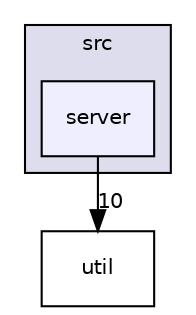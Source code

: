 digraph "/home/runner/work/feup-sope-proj2/feup-sope-proj2/src/server" {
  compound=true
  node [ fontsize="10", fontname="Helvetica"];
  edge [ labelfontsize="10", labelfontname="Helvetica"];
  subgraph clusterdir_68267d1309a1af8e8297ef4c3efbcdba {
    graph [ bgcolor="#ddddee", pencolor="black", label="src" fontname="Helvetica", fontsize="10", URL="dir_68267d1309a1af8e8297ef4c3efbcdba.html"]
  dir_075bb3ff235063c77951cd176d15a741 [shape=box, label="server", style="filled", fillcolor="#eeeeff", pencolor="black", URL="dir_075bb3ff235063c77951cd176d15a741.html"];
  }
  dir_b7878ad5ecbf2506f4125b9d34c97e45 [shape=box label="util" URL="dir_b7878ad5ecbf2506f4125b9d34c97e45.html"];
  dir_075bb3ff235063c77951cd176d15a741->dir_b7878ad5ecbf2506f4125b9d34c97e45 [headlabel="10", labeldistance=1.5 headhref="dir_000002_000003.html"];
}
